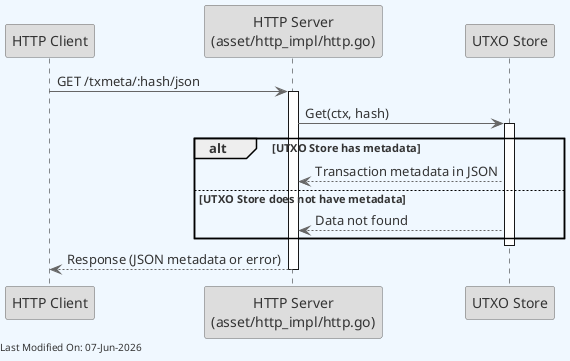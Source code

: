 @startuml
skinparam backgroundColor #F0F8FF
skinparam defaultFontColor #333333
skinparam arrowColor #666666

' Define borders for all elements
skinparam entity {
  BorderColor #666666
  BackgroundColor #DDDDDD
}

skinparam control {
  BorderColor #666666
  BackgroundColor #DDDDDD
}

skinparam participant {
  BorderColor #666666
  BackgroundColor #DDDDDD
}



participant "HTTP Client" as Client
participant "HTTP Server\n(asset/http_impl/http.go)" as HTTPServer
participant "UTXO Store" as UTXOStore

Client -> HTTPServer : GET /txmeta/:hash/json
activate HTTPServer

HTTPServer -> UTXOStore : Get(ctx, hash)
activate UTXOStore
alt UTXO Store has metadata
    UTXOStore --> HTTPServer : Transaction metadata in JSON
else UTXO Store does not have metadata
    UTXOStore --> HTTPServer : Data not found
end
deactivate UTXOStore

HTTPServer --> Client : Response (JSON metadata or error)
deactivate HTTPServer

left footer Last Modified On: %date("dd-MMM-yyyy")

@enduml
